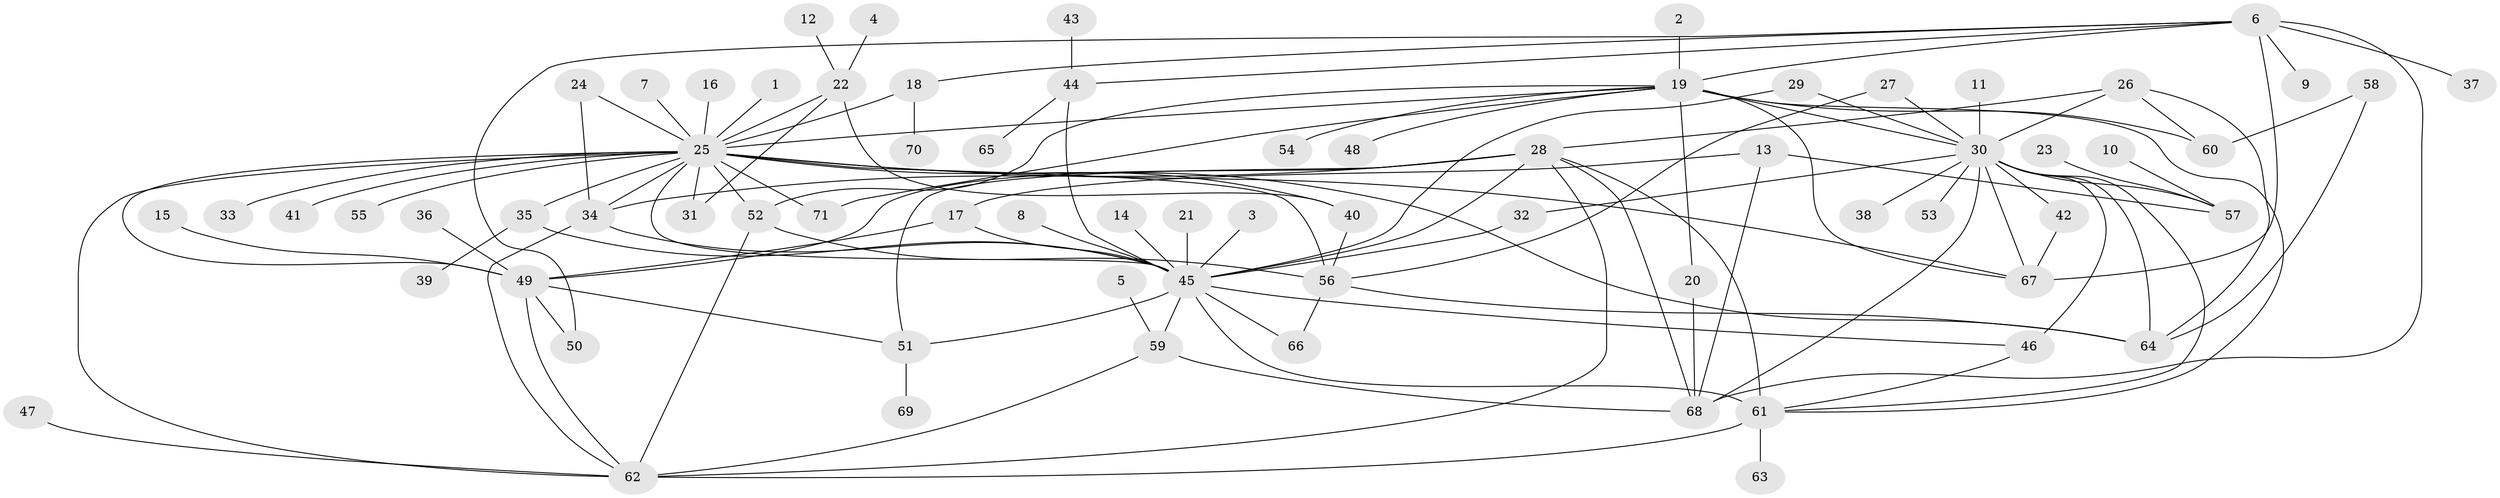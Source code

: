 // original degree distribution, {25: 0.007042253521126761, 6: 0.035211267605633804, 16: 0.007042253521126761, 13: 0.007042253521126761, 2: 0.20422535211267606, 17: 0.007042253521126761, 3: 0.13380281690140844, 1: 0.4647887323943662, 21: 0.007042253521126761, 4: 0.06338028169014084, 5: 0.04929577464788732, 10: 0.014084507042253521}
// Generated by graph-tools (version 1.1) at 2025/36/03/04/25 23:36:41]
// undirected, 71 vertices, 118 edges
graph export_dot {
  node [color=gray90,style=filled];
  1;
  2;
  3;
  4;
  5;
  6;
  7;
  8;
  9;
  10;
  11;
  12;
  13;
  14;
  15;
  16;
  17;
  18;
  19;
  20;
  21;
  22;
  23;
  24;
  25;
  26;
  27;
  28;
  29;
  30;
  31;
  32;
  33;
  34;
  35;
  36;
  37;
  38;
  39;
  40;
  41;
  42;
  43;
  44;
  45;
  46;
  47;
  48;
  49;
  50;
  51;
  52;
  53;
  54;
  55;
  56;
  57;
  58;
  59;
  60;
  61;
  62;
  63;
  64;
  65;
  66;
  67;
  68;
  69;
  70;
  71;
  1 -- 25 [weight=1.0];
  2 -- 19 [weight=1.0];
  3 -- 45 [weight=1.0];
  4 -- 22 [weight=1.0];
  5 -- 59 [weight=1.0];
  6 -- 9 [weight=1.0];
  6 -- 18 [weight=1.0];
  6 -- 19 [weight=1.0];
  6 -- 37 [weight=1.0];
  6 -- 44 [weight=1.0];
  6 -- 50 [weight=1.0];
  6 -- 67 [weight=1.0];
  6 -- 68 [weight=2.0];
  7 -- 25 [weight=1.0];
  8 -- 45 [weight=1.0];
  10 -- 57 [weight=1.0];
  11 -- 30 [weight=1.0];
  12 -- 22 [weight=1.0];
  13 -- 17 [weight=1.0];
  13 -- 57 [weight=1.0];
  13 -- 68 [weight=1.0];
  14 -- 45 [weight=1.0];
  15 -- 49 [weight=1.0];
  16 -- 25 [weight=1.0];
  17 -- 45 [weight=1.0];
  17 -- 49 [weight=1.0];
  18 -- 25 [weight=1.0];
  18 -- 70 [weight=1.0];
  19 -- 20 [weight=1.0];
  19 -- 25 [weight=1.0];
  19 -- 30 [weight=1.0];
  19 -- 48 [weight=1.0];
  19 -- 52 [weight=1.0];
  19 -- 54 [weight=1.0];
  19 -- 60 [weight=1.0];
  19 -- 61 [weight=1.0];
  19 -- 67 [weight=1.0];
  19 -- 71 [weight=1.0];
  20 -- 68 [weight=1.0];
  21 -- 45 [weight=1.0];
  22 -- 25 [weight=1.0];
  22 -- 31 [weight=1.0];
  22 -- 40 [weight=1.0];
  23 -- 57 [weight=1.0];
  24 -- 25 [weight=1.0];
  24 -- 34 [weight=1.0];
  25 -- 31 [weight=1.0];
  25 -- 33 [weight=1.0];
  25 -- 34 [weight=1.0];
  25 -- 35 [weight=1.0];
  25 -- 40 [weight=1.0];
  25 -- 41 [weight=1.0];
  25 -- 45 [weight=1.0];
  25 -- 49 [weight=1.0];
  25 -- 52 [weight=1.0];
  25 -- 55 [weight=1.0];
  25 -- 56 [weight=1.0];
  25 -- 62 [weight=1.0];
  25 -- 64 [weight=1.0];
  25 -- 67 [weight=1.0];
  25 -- 71 [weight=1.0];
  26 -- 28 [weight=1.0];
  26 -- 30 [weight=1.0];
  26 -- 60 [weight=1.0];
  26 -- 64 [weight=1.0];
  27 -- 30 [weight=1.0];
  27 -- 56 [weight=1.0];
  28 -- 34 [weight=1.0];
  28 -- 45 [weight=2.0];
  28 -- 49 [weight=1.0];
  28 -- 51 [weight=1.0];
  28 -- 61 [weight=2.0];
  28 -- 62 [weight=1.0];
  28 -- 68 [weight=1.0];
  29 -- 30 [weight=1.0];
  29 -- 45 [weight=1.0];
  30 -- 32 [weight=1.0];
  30 -- 38 [weight=1.0];
  30 -- 42 [weight=1.0];
  30 -- 46 [weight=1.0];
  30 -- 53 [weight=1.0];
  30 -- 57 [weight=1.0];
  30 -- 61 [weight=1.0];
  30 -- 64 [weight=1.0];
  30 -- 67 [weight=1.0];
  30 -- 68 [weight=1.0];
  32 -- 45 [weight=1.0];
  34 -- 45 [weight=1.0];
  34 -- 62 [weight=1.0];
  35 -- 39 [weight=1.0];
  35 -- 45 [weight=1.0];
  36 -- 49 [weight=1.0];
  40 -- 56 [weight=1.0];
  42 -- 67 [weight=1.0];
  43 -- 44 [weight=1.0];
  44 -- 45 [weight=1.0];
  44 -- 65 [weight=1.0];
  45 -- 46 [weight=1.0];
  45 -- 51 [weight=1.0];
  45 -- 59 [weight=1.0];
  45 -- 61 [weight=1.0];
  45 -- 66 [weight=1.0];
  46 -- 61 [weight=1.0];
  47 -- 62 [weight=1.0];
  49 -- 50 [weight=1.0];
  49 -- 51 [weight=1.0];
  49 -- 62 [weight=1.0];
  51 -- 69 [weight=1.0];
  52 -- 56 [weight=1.0];
  52 -- 62 [weight=1.0];
  56 -- 64 [weight=1.0];
  56 -- 66 [weight=1.0];
  58 -- 60 [weight=1.0];
  58 -- 64 [weight=1.0];
  59 -- 62 [weight=1.0];
  59 -- 68 [weight=1.0];
  61 -- 62 [weight=1.0];
  61 -- 63 [weight=1.0];
}
